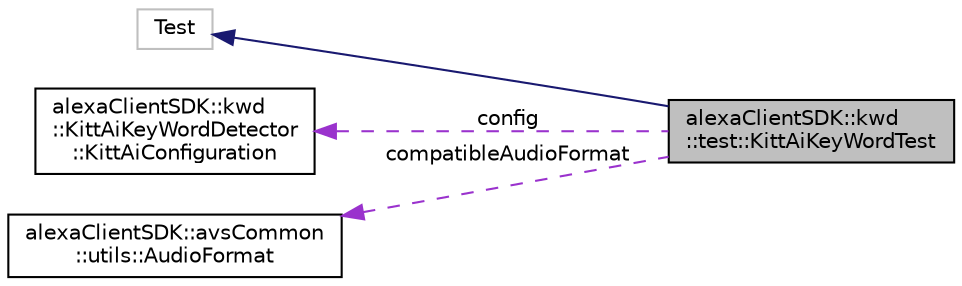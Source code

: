 digraph "alexaClientSDK::kwd::test::KittAiKeyWordTest"
{
  edge [fontname="Helvetica",fontsize="10",labelfontname="Helvetica",labelfontsize="10"];
  node [fontname="Helvetica",fontsize="10",shape=record];
  rankdir="LR";
  Node1 [label="alexaClientSDK::kwd\l::test::KittAiKeyWordTest",height=0.2,width=0.4,color="black", fillcolor="grey75", style="filled", fontcolor="black"];
  Node2 -> Node1 [dir="back",color="midnightblue",fontsize="10",style="solid",fontname="Helvetica"];
  Node2 [label="Test",height=0.2,width=0.4,color="grey75", fillcolor="white", style="filled"];
  Node3 -> Node1 [dir="back",color="darkorchid3",fontsize="10",style="dashed",label=" config" ,fontname="Helvetica"];
  Node3 [label="alexaClientSDK::kwd\l::KittAiKeyWordDetector\l::KittAiConfiguration",height=0.2,width=0.4,color="black", fillcolor="white", style="filled",URL="$structalexa_client_s_d_k_1_1kwd_1_1_kitt_ai_key_word_detector_1_1_kitt_ai_configuration.html"];
  Node4 -> Node1 [dir="back",color="darkorchid3",fontsize="10",style="dashed",label=" compatibleAudioFormat" ,fontname="Helvetica"];
  Node4 [label="alexaClientSDK::avsCommon\l::utils::AudioFormat",height=0.2,width=0.4,color="black", fillcolor="white", style="filled",URL="$structalexa_client_s_d_k_1_1avs_common_1_1utils_1_1_audio_format.html"];
}
